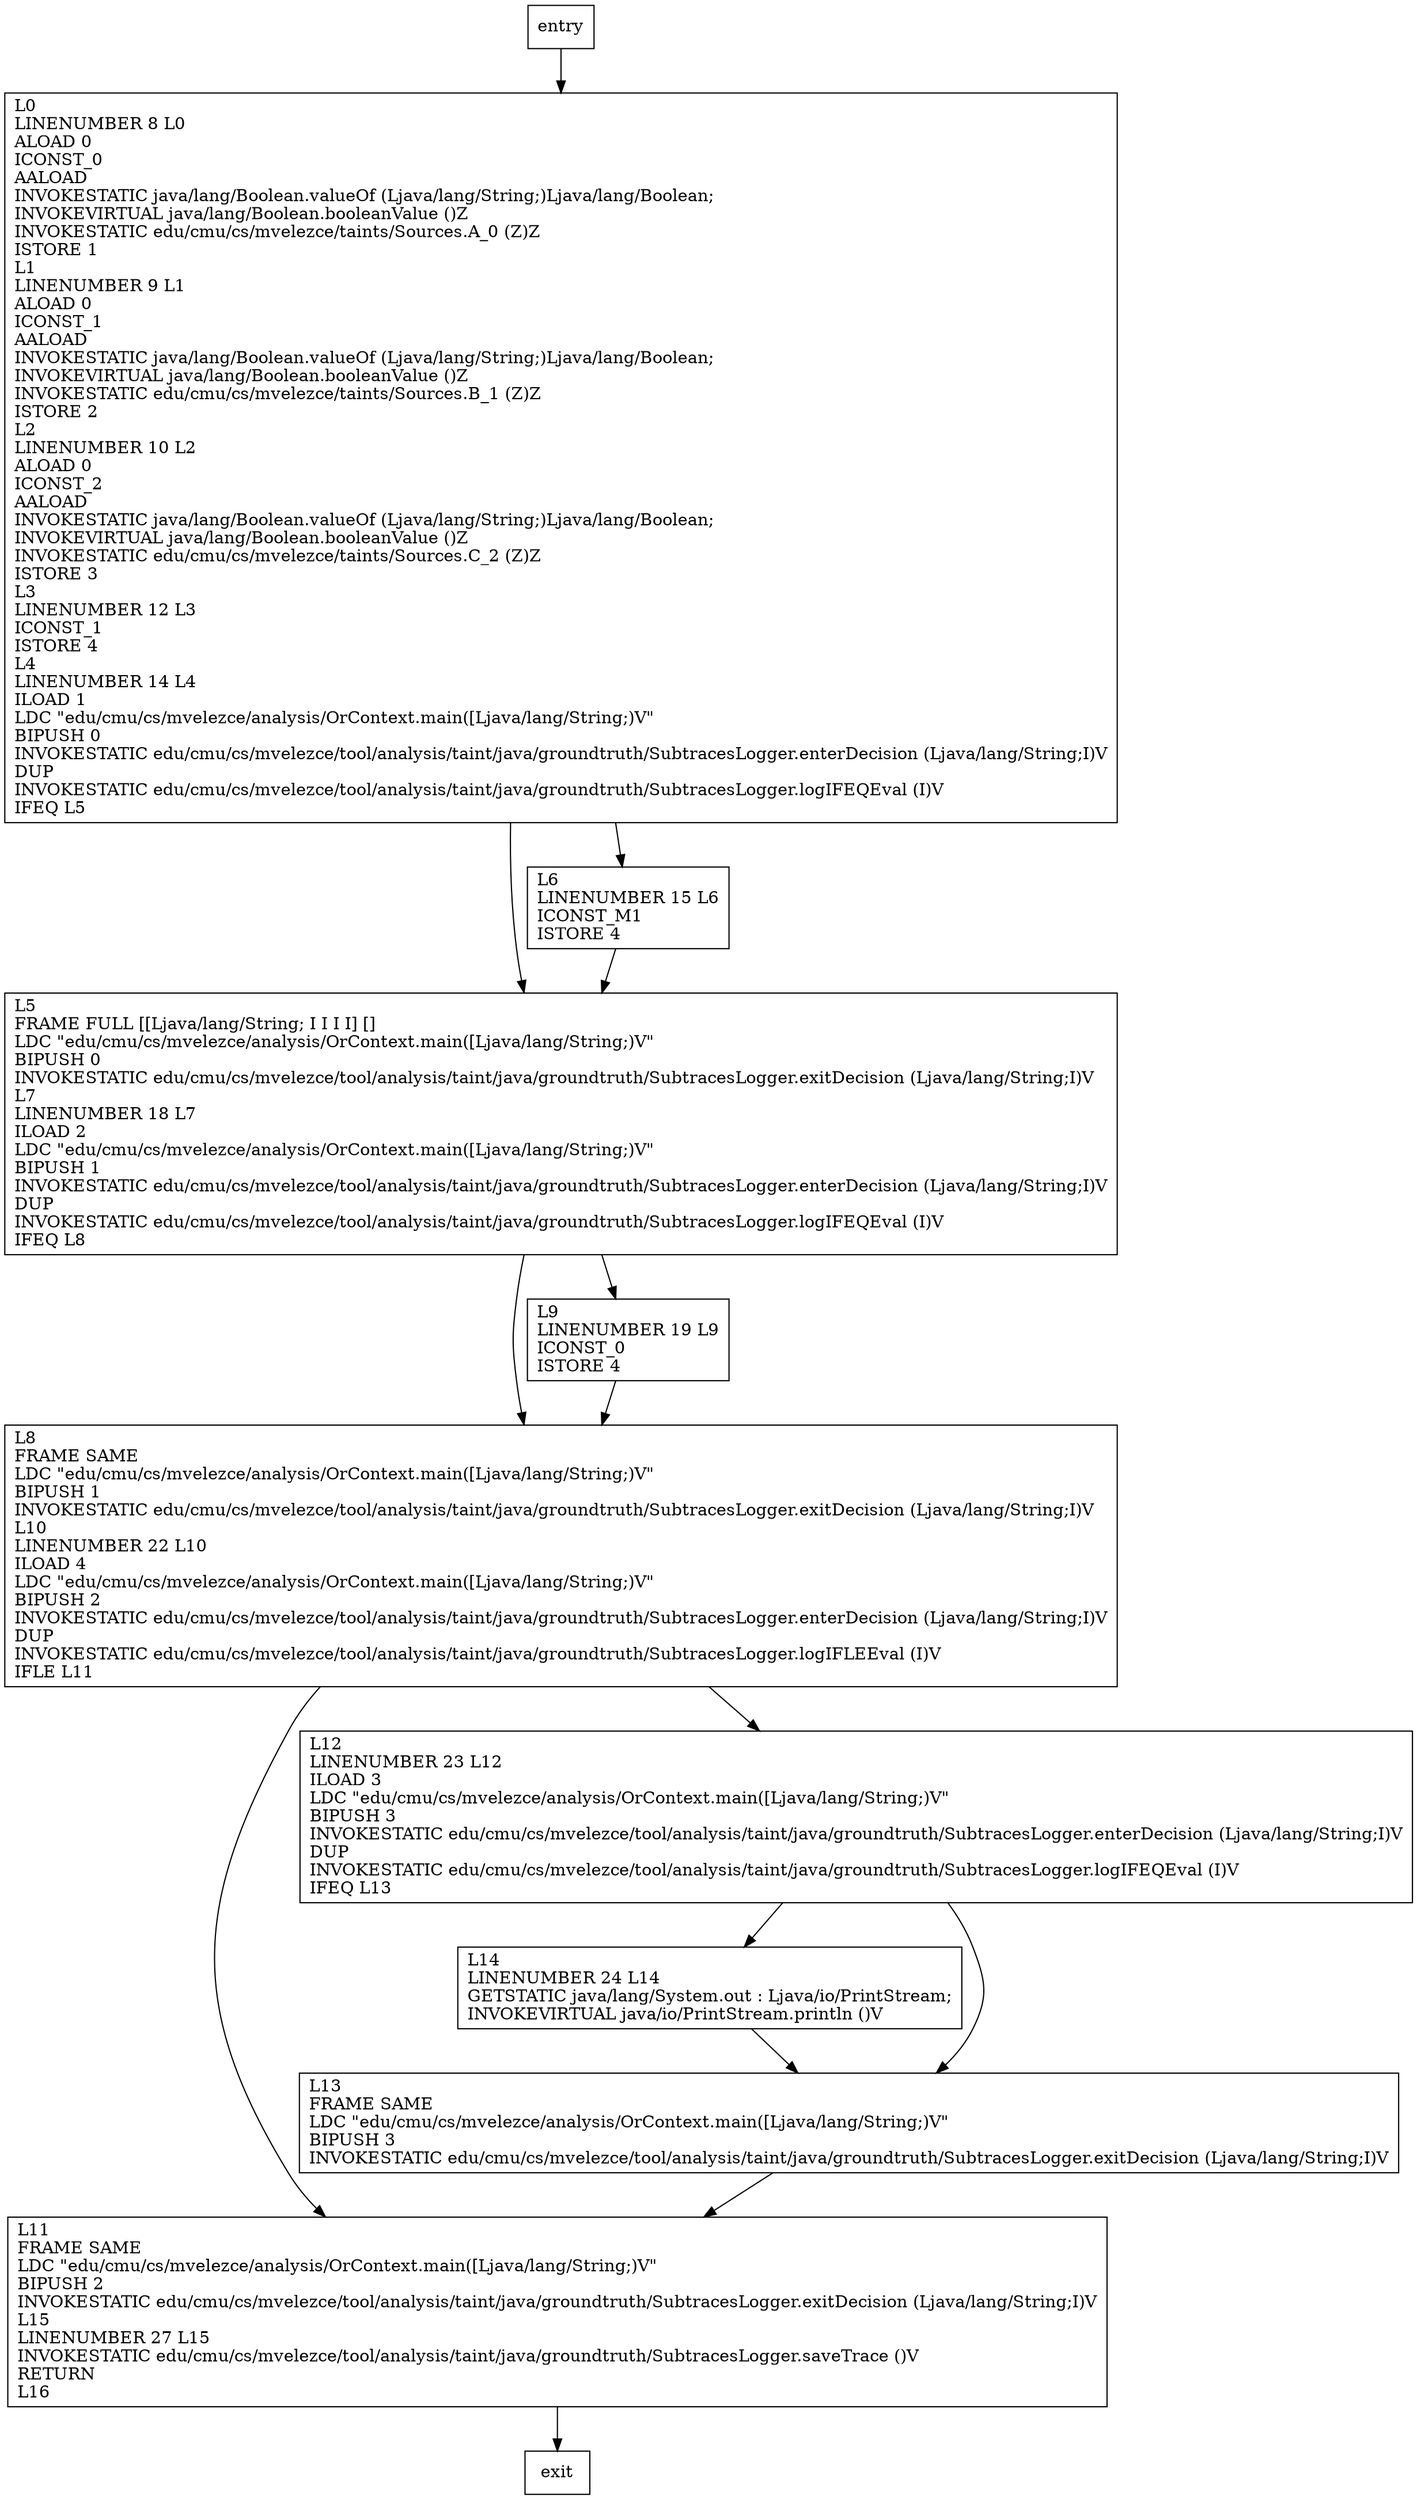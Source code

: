 digraph main {
node [shape=record];
832439015 [label="L0\lLINENUMBER 8 L0\lALOAD 0\lICONST_0\lAALOAD\lINVOKESTATIC java/lang/Boolean.valueOf (Ljava/lang/String;)Ljava/lang/Boolean;\lINVOKEVIRTUAL java/lang/Boolean.booleanValue ()Z\lINVOKESTATIC edu/cmu/cs/mvelezce/taints/Sources.A_0 (Z)Z\lISTORE 1\lL1\lLINENUMBER 9 L1\lALOAD 0\lICONST_1\lAALOAD\lINVOKESTATIC java/lang/Boolean.valueOf (Ljava/lang/String;)Ljava/lang/Boolean;\lINVOKEVIRTUAL java/lang/Boolean.booleanValue ()Z\lINVOKESTATIC edu/cmu/cs/mvelezce/taints/Sources.B_1 (Z)Z\lISTORE 2\lL2\lLINENUMBER 10 L2\lALOAD 0\lICONST_2\lAALOAD\lINVOKESTATIC java/lang/Boolean.valueOf (Ljava/lang/String;)Ljava/lang/Boolean;\lINVOKEVIRTUAL java/lang/Boolean.booleanValue ()Z\lINVOKESTATIC edu/cmu/cs/mvelezce/taints/Sources.C_2 (Z)Z\lISTORE 3\lL3\lLINENUMBER 12 L3\lICONST_1\lISTORE 4\lL4\lLINENUMBER 14 L4\lILOAD 1\lLDC \"edu/cmu/cs/mvelezce/analysis/OrContext.main([Ljava/lang/String;)V\"\lBIPUSH 0\lINVOKESTATIC edu/cmu/cs/mvelezce/tool/analysis/taint/java/groundtruth/SubtracesLogger.enterDecision (Ljava/lang/String;I)V\lDUP\lINVOKESTATIC edu/cmu/cs/mvelezce/tool/analysis/taint/java/groundtruth/SubtracesLogger.logIFEQEval (I)V\lIFEQ L5\l"];
1946150832 [label="L8\lFRAME SAME\lLDC \"edu/cmu/cs/mvelezce/analysis/OrContext.main([Ljava/lang/String;)V\"\lBIPUSH 1\lINVOKESTATIC edu/cmu/cs/mvelezce/tool/analysis/taint/java/groundtruth/SubtracesLogger.exitDecision (Ljava/lang/String;I)V\lL10\lLINENUMBER 22 L10\lILOAD 4\lLDC \"edu/cmu/cs/mvelezce/analysis/OrContext.main([Ljava/lang/String;)V\"\lBIPUSH 2\lINVOKESTATIC edu/cmu/cs/mvelezce/tool/analysis/taint/java/groundtruth/SubtracesLogger.enterDecision (Ljava/lang/String;I)V\lDUP\lINVOKESTATIC edu/cmu/cs/mvelezce/tool/analysis/taint/java/groundtruth/SubtracesLogger.logIFLEEval (I)V\lIFLE L11\l"];
246928570 [label="L11\lFRAME SAME\lLDC \"edu/cmu/cs/mvelezce/analysis/OrContext.main([Ljava/lang/String;)V\"\lBIPUSH 2\lINVOKESTATIC edu/cmu/cs/mvelezce/tool/analysis/taint/java/groundtruth/SubtracesLogger.exitDecision (Ljava/lang/String;I)V\lL15\lLINENUMBER 27 L15\lINVOKESTATIC edu/cmu/cs/mvelezce/tool/analysis/taint/java/groundtruth/SubtracesLogger.saveTrace ()V\lRETURN\lL16\l"];
181914697 [label="L14\lLINENUMBER 24 L14\lGETSTATIC java/lang/System.out : Ljava/io/PrintStream;\lINVOKEVIRTUAL java/io/PrintStream.println ()V\l"];
1949098925 [label="L5\lFRAME FULL [[Ljava/lang/String; I I I I] []\lLDC \"edu/cmu/cs/mvelezce/analysis/OrContext.main([Ljava/lang/String;)V\"\lBIPUSH 0\lINVOKESTATIC edu/cmu/cs/mvelezce/tool/analysis/taint/java/groundtruth/SubtracesLogger.exitDecision (Ljava/lang/String;I)V\lL7\lLINENUMBER 18 L7\lILOAD 2\lLDC \"edu/cmu/cs/mvelezce/analysis/OrContext.main([Ljava/lang/String;)V\"\lBIPUSH 1\lINVOKESTATIC edu/cmu/cs/mvelezce/tool/analysis/taint/java/groundtruth/SubtracesLogger.enterDecision (Ljava/lang/String;I)V\lDUP\lINVOKESTATIC edu/cmu/cs/mvelezce/tool/analysis/taint/java/groundtruth/SubtracesLogger.logIFEQEval (I)V\lIFEQ L8\l"];
842486315 [label="L9\lLINENUMBER 19 L9\lICONST_0\lISTORE 4\l"];
1002092487 [label="L6\lLINENUMBER 15 L6\lICONST_M1\lISTORE 4\l"];
1625117673 [label="L12\lLINENUMBER 23 L12\lILOAD 3\lLDC \"edu/cmu/cs/mvelezce/analysis/OrContext.main([Ljava/lang/String;)V\"\lBIPUSH 3\lINVOKESTATIC edu/cmu/cs/mvelezce/tool/analysis/taint/java/groundtruth/SubtracesLogger.enterDecision (Ljava/lang/String;I)V\lDUP\lINVOKESTATIC edu/cmu/cs/mvelezce/tool/analysis/taint/java/groundtruth/SubtracesLogger.logIFEQEval (I)V\lIFEQ L13\l"];
110721357 [label="L13\lFRAME SAME\lLDC \"edu/cmu/cs/mvelezce/analysis/OrContext.main([Ljava/lang/String;)V\"\lBIPUSH 3\lINVOKESTATIC edu/cmu/cs/mvelezce/tool/analysis/taint/java/groundtruth/SubtracesLogger.exitDecision (Ljava/lang/String;I)V\l"];
entry;
exit;
832439015 -> 1949098925;
832439015 -> 1002092487;
entry -> 832439015;
1946150832 -> 246928570;
1946150832 -> 1625117673;
246928570 -> exit;
181914697 -> 110721357;
1949098925 -> 1946150832;
1949098925 -> 842486315;
842486315 -> 1946150832;
1002092487 -> 1949098925;
1625117673 -> 181914697;
1625117673 -> 110721357;
110721357 -> 246928570;
}
